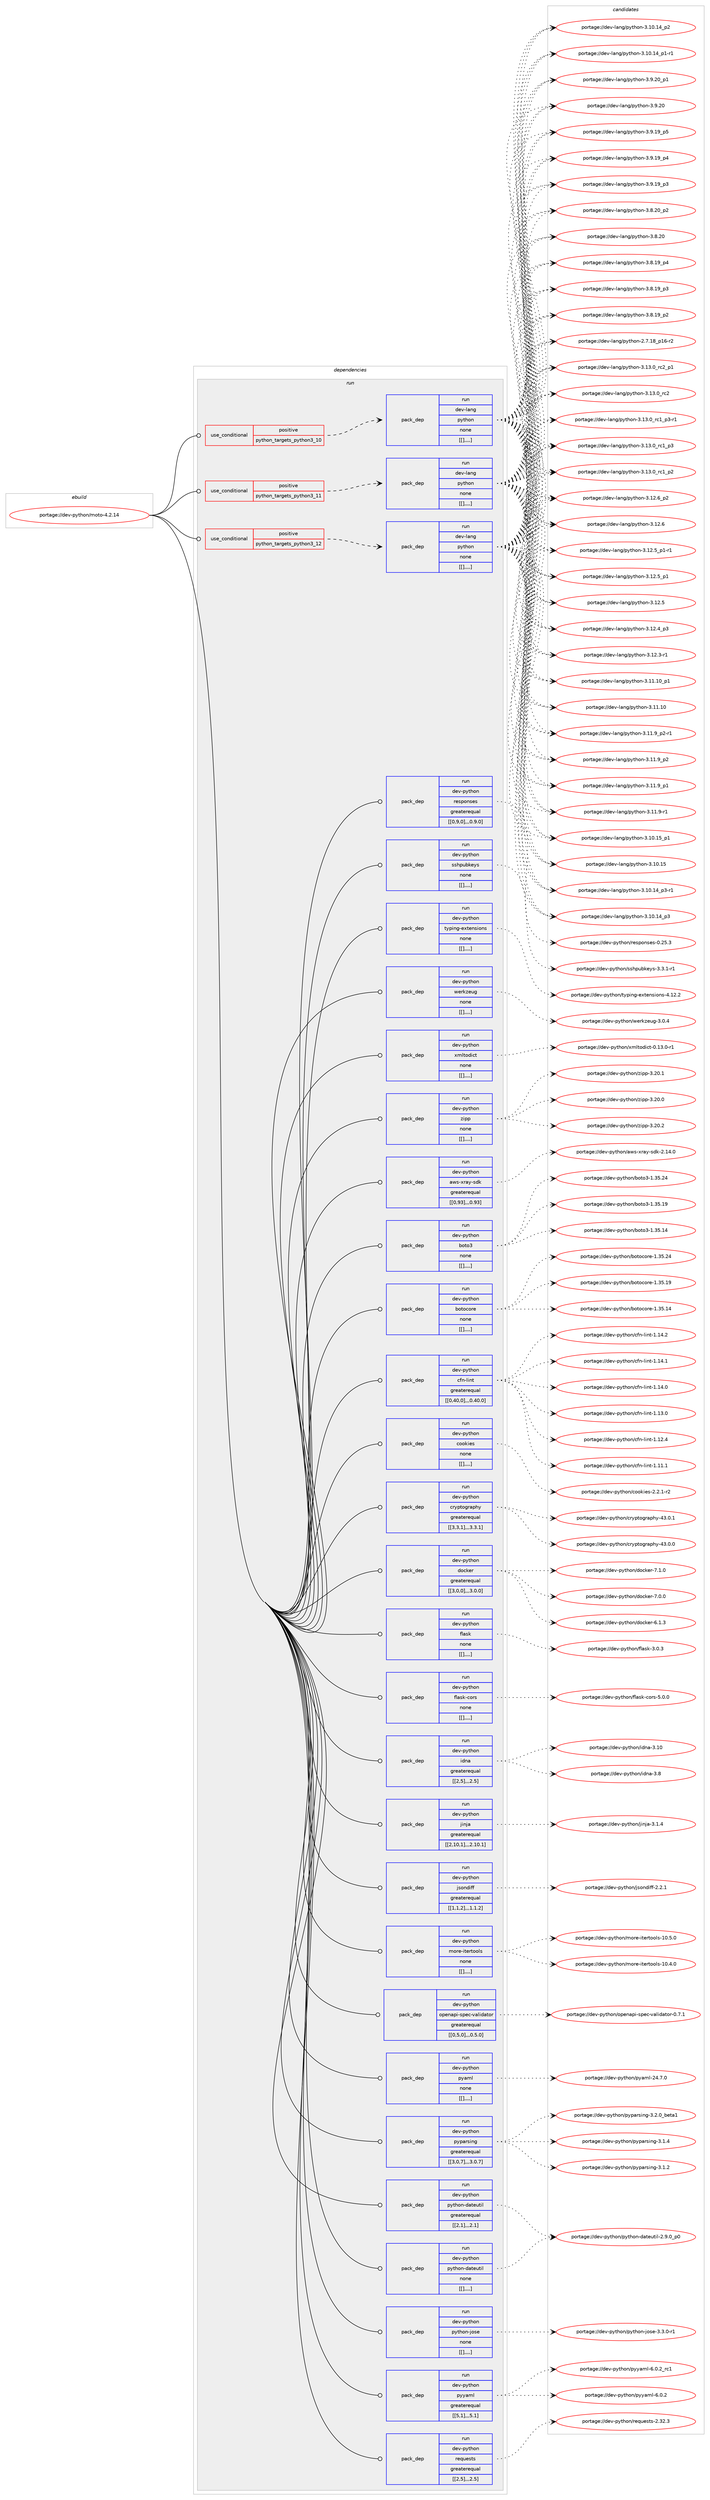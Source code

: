digraph prolog {

# *************
# Graph options
# *************

newrank=true;
concentrate=true;
compound=true;
graph [rankdir=LR,fontname=Helvetica,fontsize=10,ranksep=1.5];#, ranksep=2.5, nodesep=0.2];
edge  [arrowhead=vee];
node  [fontname=Helvetica,fontsize=10];

# **********
# The ebuild
# **********

subgraph cluster_leftcol {
color=gray;
label=<<i>ebuild</i>>;
id [label="portage://dev-python/moto-4.2.14", color=red, width=4, href="../dev-python/moto-4.2.14.svg"];
}

# ****************
# The dependencies
# ****************

subgraph cluster_midcol {
color=gray;
label=<<i>dependencies</i>>;
subgraph cluster_compile {
fillcolor="#eeeeee";
style=filled;
label=<<i>compile</i>>;
}
subgraph cluster_compileandrun {
fillcolor="#eeeeee";
style=filled;
label=<<i>compile and run</i>>;
}
subgraph cluster_run {
fillcolor="#eeeeee";
style=filled;
label=<<i>run</i>>;
subgraph cond36250 {
dependency153901 [label=<<TABLE BORDER="0" CELLBORDER="1" CELLSPACING="0" CELLPADDING="4"><TR><TD ROWSPAN="3" CELLPADDING="10">use_conditional</TD></TR><TR><TD>positive</TD></TR><TR><TD>python_targets_python3_10</TD></TR></TABLE>>, shape=none, color=red];
subgraph pack116437 {
dependency153902 [label=<<TABLE BORDER="0" CELLBORDER="1" CELLSPACING="0" CELLPADDING="4" WIDTH="220"><TR><TD ROWSPAN="6" CELLPADDING="30">pack_dep</TD></TR><TR><TD WIDTH="110">run</TD></TR><TR><TD>dev-lang</TD></TR><TR><TD>python</TD></TR><TR><TD>none</TD></TR><TR><TD>[[],,,,]</TD></TR></TABLE>>, shape=none, color=blue];
}
dependency153901:e -> dependency153902:w [weight=20,style="dashed",arrowhead="vee"];
}
id:e -> dependency153901:w [weight=20,style="solid",arrowhead="odot"];
subgraph cond36251 {
dependency153903 [label=<<TABLE BORDER="0" CELLBORDER="1" CELLSPACING="0" CELLPADDING="4"><TR><TD ROWSPAN="3" CELLPADDING="10">use_conditional</TD></TR><TR><TD>positive</TD></TR><TR><TD>python_targets_python3_11</TD></TR></TABLE>>, shape=none, color=red];
subgraph pack116438 {
dependency153904 [label=<<TABLE BORDER="0" CELLBORDER="1" CELLSPACING="0" CELLPADDING="4" WIDTH="220"><TR><TD ROWSPAN="6" CELLPADDING="30">pack_dep</TD></TR><TR><TD WIDTH="110">run</TD></TR><TR><TD>dev-lang</TD></TR><TR><TD>python</TD></TR><TR><TD>none</TD></TR><TR><TD>[[],,,,]</TD></TR></TABLE>>, shape=none, color=blue];
}
dependency153903:e -> dependency153904:w [weight=20,style="dashed",arrowhead="vee"];
}
id:e -> dependency153903:w [weight=20,style="solid",arrowhead="odot"];
subgraph cond36252 {
dependency153905 [label=<<TABLE BORDER="0" CELLBORDER="1" CELLSPACING="0" CELLPADDING="4"><TR><TD ROWSPAN="3" CELLPADDING="10">use_conditional</TD></TR><TR><TD>positive</TD></TR><TR><TD>python_targets_python3_12</TD></TR></TABLE>>, shape=none, color=red];
subgraph pack116439 {
dependency153906 [label=<<TABLE BORDER="0" CELLBORDER="1" CELLSPACING="0" CELLPADDING="4" WIDTH="220"><TR><TD ROWSPAN="6" CELLPADDING="30">pack_dep</TD></TR><TR><TD WIDTH="110">run</TD></TR><TR><TD>dev-lang</TD></TR><TR><TD>python</TD></TR><TR><TD>none</TD></TR><TR><TD>[[],,,,]</TD></TR></TABLE>>, shape=none, color=blue];
}
dependency153905:e -> dependency153906:w [weight=20,style="dashed",arrowhead="vee"];
}
id:e -> dependency153905:w [weight=20,style="solid",arrowhead="odot"];
subgraph pack116440 {
dependency153907 [label=<<TABLE BORDER="0" CELLBORDER="1" CELLSPACING="0" CELLPADDING="4" WIDTH="220"><TR><TD ROWSPAN="6" CELLPADDING="30">pack_dep</TD></TR><TR><TD WIDTH="110">run</TD></TR><TR><TD>dev-python</TD></TR><TR><TD>aws-xray-sdk</TD></TR><TR><TD>greaterequal</TD></TR><TR><TD>[[0,93],,,0.93]</TD></TR></TABLE>>, shape=none, color=blue];
}
id:e -> dependency153907:w [weight=20,style="solid",arrowhead="odot"];
subgraph pack116441 {
dependency153908 [label=<<TABLE BORDER="0" CELLBORDER="1" CELLSPACING="0" CELLPADDING="4" WIDTH="220"><TR><TD ROWSPAN="6" CELLPADDING="30">pack_dep</TD></TR><TR><TD WIDTH="110">run</TD></TR><TR><TD>dev-python</TD></TR><TR><TD>boto3</TD></TR><TR><TD>none</TD></TR><TR><TD>[[],,,,]</TD></TR></TABLE>>, shape=none, color=blue];
}
id:e -> dependency153908:w [weight=20,style="solid",arrowhead="odot"];
subgraph pack116442 {
dependency153909 [label=<<TABLE BORDER="0" CELLBORDER="1" CELLSPACING="0" CELLPADDING="4" WIDTH="220"><TR><TD ROWSPAN="6" CELLPADDING="30">pack_dep</TD></TR><TR><TD WIDTH="110">run</TD></TR><TR><TD>dev-python</TD></TR><TR><TD>botocore</TD></TR><TR><TD>none</TD></TR><TR><TD>[[],,,,]</TD></TR></TABLE>>, shape=none, color=blue];
}
id:e -> dependency153909:w [weight=20,style="solid",arrowhead="odot"];
subgraph pack116443 {
dependency153910 [label=<<TABLE BORDER="0" CELLBORDER="1" CELLSPACING="0" CELLPADDING="4" WIDTH="220"><TR><TD ROWSPAN="6" CELLPADDING="30">pack_dep</TD></TR><TR><TD WIDTH="110">run</TD></TR><TR><TD>dev-python</TD></TR><TR><TD>cfn-lint</TD></TR><TR><TD>greaterequal</TD></TR><TR><TD>[[0,40,0],,,0.40.0]</TD></TR></TABLE>>, shape=none, color=blue];
}
id:e -> dependency153910:w [weight=20,style="solid",arrowhead="odot"];
subgraph pack116444 {
dependency153911 [label=<<TABLE BORDER="0" CELLBORDER="1" CELLSPACING="0" CELLPADDING="4" WIDTH="220"><TR><TD ROWSPAN="6" CELLPADDING="30">pack_dep</TD></TR><TR><TD WIDTH="110">run</TD></TR><TR><TD>dev-python</TD></TR><TR><TD>cookies</TD></TR><TR><TD>none</TD></TR><TR><TD>[[],,,,]</TD></TR></TABLE>>, shape=none, color=blue];
}
id:e -> dependency153911:w [weight=20,style="solid",arrowhead="odot"];
subgraph pack116445 {
dependency153912 [label=<<TABLE BORDER="0" CELLBORDER="1" CELLSPACING="0" CELLPADDING="4" WIDTH="220"><TR><TD ROWSPAN="6" CELLPADDING="30">pack_dep</TD></TR><TR><TD WIDTH="110">run</TD></TR><TR><TD>dev-python</TD></TR><TR><TD>cryptography</TD></TR><TR><TD>greaterequal</TD></TR><TR><TD>[[3,3,1],,,3.3.1]</TD></TR></TABLE>>, shape=none, color=blue];
}
id:e -> dependency153912:w [weight=20,style="solid",arrowhead="odot"];
subgraph pack116446 {
dependency153913 [label=<<TABLE BORDER="0" CELLBORDER="1" CELLSPACING="0" CELLPADDING="4" WIDTH="220"><TR><TD ROWSPAN="6" CELLPADDING="30">pack_dep</TD></TR><TR><TD WIDTH="110">run</TD></TR><TR><TD>dev-python</TD></TR><TR><TD>docker</TD></TR><TR><TD>greaterequal</TD></TR><TR><TD>[[3,0,0],,,3.0.0]</TD></TR></TABLE>>, shape=none, color=blue];
}
id:e -> dependency153913:w [weight=20,style="solid",arrowhead="odot"];
subgraph pack116447 {
dependency153914 [label=<<TABLE BORDER="0" CELLBORDER="1" CELLSPACING="0" CELLPADDING="4" WIDTH="220"><TR><TD ROWSPAN="6" CELLPADDING="30">pack_dep</TD></TR><TR><TD WIDTH="110">run</TD></TR><TR><TD>dev-python</TD></TR><TR><TD>flask</TD></TR><TR><TD>none</TD></TR><TR><TD>[[],,,,]</TD></TR></TABLE>>, shape=none, color=blue];
}
id:e -> dependency153914:w [weight=20,style="solid",arrowhead="odot"];
subgraph pack116448 {
dependency153915 [label=<<TABLE BORDER="0" CELLBORDER="1" CELLSPACING="0" CELLPADDING="4" WIDTH="220"><TR><TD ROWSPAN="6" CELLPADDING="30">pack_dep</TD></TR><TR><TD WIDTH="110">run</TD></TR><TR><TD>dev-python</TD></TR><TR><TD>flask-cors</TD></TR><TR><TD>none</TD></TR><TR><TD>[[],,,,]</TD></TR></TABLE>>, shape=none, color=blue];
}
id:e -> dependency153915:w [weight=20,style="solid",arrowhead="odot"];
subgraph pack116449 {
dependency153916 [label=<<TABLE BORDER="0" CELLBORDER="1" CELLSPACING="0" CELLPADDING="4" WIDTH="220"><TR><TD ROWSPAN="6" CELLPADDING="30">pack_dep</TD></TR><TR><TD WIDTH="110">run</TD></TR><TR><TD>dev-python</TD></TR><TR><TD>idna</TD></TR><TR><TD>greaterequal</TD></TR><TR><TD>[[2,5],,,2.5]</TD></TR></TABLE>>, shape=none, color=blue];
}
id:e -> dependency153916:w [weight=20,style="solid",arrowhead="odot"];
subgraph pack116450 {
dependency153917 [label=<<TABLE BORDER="0" CELLBORDER="1" CELLSPACING="0" CELLPADDING="4" WIDTH="220"><TR><TD ROWSPAN="6" CELLPADDING="30">pack_dep</TD></TR><TR><TD WIDTH="110">run</TD></TR><TR><TD>dev-python</TD></TR><TR><TD>jinja</TD></TR><TR><TD>greaterequal</TD></TR><TR><TD>[[2,10,1],,,2.10.1]</TD></TR></TABLE>>, shape=none, color=blue];
}
id:e -> dependency153917:w [weight=20,style="solid",arrowhead="odot"];
subgraph pack116451 {
dependency153918 [label=<<TABLE BORDER="0" CELLBORDER="1" CELLSPACING="0" CELLPADDING="4" WIDTH="220"><TR><TD ROWSPAN="6" CELLPADDING="30">pack_dep</TD></TR><TR><TD WIDTH="110">run</TD></TR><TR><TD>dev-python</TD></TR><TR><TD>jsondiff</TD></TR><TR><TD>greaterequal</TD></TR><TR><TD>[[1,1,2],,,1.1.2]</TD></TR></TABLE>>, shape=none, color=blue];
}
id:e -> dependency153918:w [weight=20,style="solid",arrowhead="odot"];
subgraph pack116452 {
dependency153919 [label=<<TABLE BORDER="0" CELLBORDER="1" CELLSPACING="0" CELLPADDING="4" WIDTH="220"><TR><TD ROWSPAN="6" CELLPADDING="30">pack_dep</TD></TR><TR><TD WIDTH="110">run</TD></TR><TR><TD>dev-python</TD></TR><TR><TD>more-itertools</TD></TR><TR><TD>none</TD></TR><TR><TD>[[],,,,]</TD></TR></TABLE>>, shape=none, color=blue];
}
id:e -> dependency153919:w [weight=20,style="solid",arrowhead="odot"];
subgraph pack116453 {
dependency153920 [label=<<TABLE BORDER="0" CELLBORDER="1" CELLSPACING="0" CELLPADDING="4" WIDTH="220"><TR><TD ROWSPAN="6" CELLPADDING="30">pack_dep</TD></TR><TR><TD WIDTH="110">run</TD></TR><TR><TD>dev-python</TD></TR><TR><TD>openapi-spec-validator</TD></TR><TR><TD>greaterequal</TD></TR><TR><TD>[[0,5,0],,,0.5.0]</TD></TR></TABLE>>, shape=none, color=blue];
}
id:e -> dependency153920:w [weight=20,style="solid",arrowhead="odot"];
subgraph pack116454 {
dependency153921 [label=<<TABLE BORDER="0" CELLBORDER="1" CELLSPACING="0" CELLPADDING="4" WIDTH="220"><TR><TD ROWSPAN="6" CELLPADDING="30">pack_dep</TD></TR><TR><TD WIDTH="110">run</TD></TR><TR><TD>dev-python</TD></TR><TR><TD>pyaml</TD></TR><TR><TD>none</TD></TR><TR><TD>[[],,,,]</TD></TR></TABLE>>, shape=none, color=blue];
}
id:e -> dependency153921:w [weight=20,style="solid",arrowhead="odot"];
subgraph pack116455 {
dependency153922 [label=<<TABLE BORDER="0" CELLBORDER="1" CELLSPACING="0" CELLPADDING="4" WIDTH="220"><TR><TD ROWSPAN="6" CELLPADDING="30">pack_dep</TD></TR><TR><TD WIDTH="110">run</TD></TR><TR><TD>dev-python</TD></TR><TR><TD>pyparsing</TD></TR><TR><TD>greaterequal</TD></TR><TR><TD>[[3,0,7],,,3.0.7]</TD></TR></TABLE>>, shape=none, color=blue];
}
id:e -> dependency153922:w [weight=20,style="solid",arrowhead="odot"];
subgraph pack116456 {
dependency153923 [label=<<TABLE BORDER="0" CELLBORDER="1" CELLSPACING="0" CELLPADDING="4" WIDTH="220"><TR><TD ROWSPAN="6" CELLPADDING="30">pack_dep</TD></TR><TR><TD WIDTH="110">run</TD></TR><TR><TD>dev-python</TD></TR><TR><TD>python-dateutil</TD></TR><TR><TD>greaterequal</TD></TR><TR><TD>[[2,1],,,2.1]</TD></TR></TABLE>>, shape=none, color=blue];
}
id:e -> dependency153923:w [weight=20,style="solid",arrowhead="odot"];
subgraph pack116457 {
dependency153924 [label=<<TABLE BORDER="0" CELLBORDER="1" CELLSPACING="0" CELLPADDING="4" WIDTH="220"><TR><TD ROWSPAN="6" CELLPADDING="30">pack_dep</TD></TR><TR><TD WIDTH="110">run</TD></TR><TR><TD>dev-python</TD></TR><TR><TD>python-dateutil</TD></TR><TR><TD>none</TD></TR><TR><TD>[[],,,,]</TD></TR></TABLE>>, shape=none, color=blue];
}
id:e -> dependency153924:w [weight=20,style="solid",arrowhead="odot"];
subgraph pack116458 {
dependency153925 [label=<<TABLE BORDER="0" CELLBORDER="1" CELLSPACING="0" CELLPADDING="4" WIDTH="220"><TR><TD ROWSPAN="6" CELLPADDING="30">pack_dep</TD></TR><TR><TD WIDTH="110">run</TD></TR><TR><TD>dev-python</TD></TR><TR><TD>python-jose</TD></TR><TR><TD>none</TD></TR><TR><TD>[[],,,,]</TD></TR></TABLE>>, shape=none, color=blue];
}
id:e -> dependency153925:w [weight=20,style="solid",arrowhead="odot"];
subgraph pack116459 {
dependency153926 [label=<<TABLE BORDER="0" CELLBORDER="1" CELLSPACING="0" CELLPADDING="4" WIDTH="220"><TR><TD ROWSPAN="6" CELLPADDING="30">pack_dep</TD></TR><TR><TD WIDTH="110">run</TD></TR><TR><TD>dev-python</TD></TR><TR><TD>pyyaml</TD></TR><TR><TD>greaterequal</TD></TR><TR><TD>[[5,1],,,5.1]</TD></TR></TABLE>>, shape=none, color=blue];
}
id:e -> dependency153926:w [weight=20,style="solid",arrowhead="odot"];
subgraph pack116460 {
dependency153927 [label=<<TABLE BORDER="0" CELLBORDER="1" CELLSPACING="0" CELLPADDING="4" WIDTH="220"><TR><TD ROWSPAN="6" CELLPADDING="30">pack_dep</TD></TR><TR><TD WIDTH="110">run</TD></TR><TR><TD>dev-python</TD></TR><TR><TD>requests</TD></TR><TR><TD>greaterequal</TD></TR><TR><TD>[[2,5],,,2.5]</TD></TR></TABLE>>, shape=none, color=blue];
}
id:e -> dependency153927:w [weight=20,style="solid",arrowhead="odot"];
subgraph pack116461 {
dependency153928 [label=<<TABLE BORDER="0" CELLBORDER="1" CELLSPACING="0" CELLPADDING="4" WIDTH="220"><TR><TD ROWSPAN="6" CELLPADDING="30">pack_dep</TD></TR><TR><TD WIDTH="110">run</TD></TR><TR><TD>dev-python</TD></TR><TR><TD>responses</TD></TR><TR><TD>greaterequal</TD></TR><TR><TD>[[0,9,0],,,0.9.0]</TD></TR></TABLE>>, shape=none, color=blue];
}
id:e -> dependency153928:w [weight=20,style="solid",arrowhead="odot"];
subgraph pack116462 {
dependency153929 [label=<<TABLE BORDER="0" CELLBORDER="1" CELLSPACING="0" CELLPADDING="4" WIDTH="220"><TR><TD ROWSPAN="6" CELLPADDING="30">pack_dep</TD></TR><TR><TD WIDTH="110">run</TD></TR><TR><TD>dev-python</TD></TR><TR><TD>sshpubkeys</TD></TR><TR><TD>none</TD></TR><TR><TD>[[],,,,]</TD></TR></TABLE>>, shape=none, color=blue];
}
id:e -> dependency153929:w [weight=20,style="solid",arrowhead="odot"];
subgraph pack116463 {
dependency153930 [label=<<TABLE BORDER="0" CELLBORDER="1" CELLSPACING="0" CELLPADDING="4" WIDTH="220"><TR><TD ROWSPAN="6" CELLPADDING="30">pack_dep</TD></TR><TR><TD WIDTH="110">run</TD></TR><TR><TD>dev-python</TD></TR><TR><TD>typing-extensions</TD></TR><TR><TD>none</TD></TR><TR><TD>[[],,,,]</TD></TR></TABLE>>, shape=none, color=blue];
}
id:e -> dependency153930:w [weight=20,style="solid",arrowhead="odot"];
subgraph pack116464 {
dependency153931 [label=<<TABLE BORDER="0" CELLBORDER="1" CELLSPACING="0" CELLPADDING="4" WIDTH="220"><TR><TD ROWSPAN="6" CELLPADDING="30">pack_dep</TD></TR><TR><TD WIDTH="110">run</TD></TR><TR><TD>dev-python</TD></TR><TR><TD>werkzeug</TD></TR><TR><TD>none</TD></TR><TR><TD>[[],,,,]</TD></TR></TABLE>>, shape=none, color=blue];
}
id:e -> dependency153931:w [weight=20,style="solid",arrowhead="odot"];
subgraph pack116465 {
dependency153932 [label=<<TABLE BORDER="0" CELLBORDER="1" CELLSPACING="0" CELLPADDING="4" WIDTH="220"><TR><TD ROWSPAN="6" CELLPADDING="30">pack_dep</TD></TR><TR><TD WIDTH="110">run</TD></TR><TR><TD>dev-python</TD></TR><TR><TD>xmltodict</TD></TR><TR><TD>none</TD></TR><TR><TD>[[],,,,]</TD></TR></TABLE>>, shape=none, color=blue];
}
id:e -> dependency153932:w [weight=20,style="solid",arrowhead="odot"];
subgraph pack116466 {
dependency153933 [label=<<TABLE BORDER="0" CELLBORDER="1" CELLSPACING="0" CELLPADDING="4" WIDTH="220"><TR><TD ROWSPAN="6" CELLPADDING="30">pack_dep</TD></TR><TR><TD WIDTH="110">run</TD></TR><TR><TD>dev-python</TD></TR><TR><TD>zipp</TD></TR><TR><TD>none</TD></TR><TR><TD>[[],,,,]</TD></TR></TABLE>>, shape=none, color=blue];
}
id:e -> dependency153933:w [weight=20,style="solid",arrowhead="odot"];
}
}

# **************
# The candidates
# **************

subgraph cluster_choices {
rank=same;
color=gray;
label=<<i>candidates</i>>;

subgraph choice116437 {
color=black;
nodesep=1;
choice100101118451089711010347112121116104111110455146495146489511499509511249 [label="portage://dev-lang/python-3.13.0_rc2_p1", color=red, width=4,href="../dev-lang/python-3.13.0_rc2_p1.svg"];
choice10010111845108971101034711212111610411111045514649514648951149950 [label="portage://dev-lang/python-3.13.0_rc2", color=red, width=4,href="../dev-lang/python-3.13.0_rc2.svg"];
choice1001011184510897110103471121211161041111104551464951464895114994995112514511449 [label="portage://dev-lang/python-3.13.0_rc1_p3-r1", color=red, width=4,href="../dev-lang/python-3.13.0_rc1_p3-r1.svg"];
choice100101118451089711010347112121116104111110455146495146489511499499511251 [label="portage://dev-lang/python-3.13.0_rc1_p3", color=red, width=4,href="../dev-lang/python-3.13.0_rc1_p3.svg"];
choice100101118451089711010347112121116104111110455146495146489511499499511250 [label="portage://dev-lang/python-3.13.0_rc1_p2", color=red, width=4,href="../dev-lang/python-3.13.0_rc1_p2.svg"];
choice100101118451089711010347112121116104111110455146495046549511250 [label="portage://dev-lang/python-3.12.6_p2", color=red, width=4,href="../dev-lang/python-3.12.6_p2.svg"];
choice10010111845108971101034711212111610411111045514649504654 [label="portage://dev-lang/python-3.12.6", color=red, width=4,href="../dev-lang/python-3.12.6.svg"];
choice1001011184510897110103471121211161041111104551464950465395112494511449 [label="portage://dev-lang/python-3.12.5_p1-r1", color=red, width=4,href="../dev-lang/python-3.12.5_p1-r1.svg"];
choice100101118451089711010347112121116104111110455146495046539511249 [label="portage://dev-lang/python-3.12.5_p1", color=red, width=4,href="../dev-lang/python-3.12.5_p1.svg"];
choice10010111845108971101034711212111610411111045514649504653 [label="portage://dev-lang/python-3.12.5", color=red, width=4,href="../dev-lang/python-3.12.5.svg"];
choice100101118451089711010347112121116104111110455146495046529511251 [label="portage://dev-lang/python-3.12.4_p3", color=red, width=4,href="../dev-lang/python-3.12.4_p3.svg"];
choice100101118451089711010347112121116104111110455146495046514511449 [label="portage://dev-lang/python-3.12.3-r1", color=red, width=4,href="../dev-lang/python-3.12.3-r1.svg"];
choice10010111845108971101034711212111610411111045514649494649489511249 [label="portage://dev-lang/python-3.11.10_p1", color=red, width=4,href="../dev-lang/python-3.11.10_p1.svg"];
choice1001011184510897110103471121211161041111104551464949464948 [label="portage://dev-lang/python-3.11.10", color=red, width=4,href="../dev-lang/python-3.11.10.svg"];
choice1001011184510897110103471121211161041111104551464949465795112504511449 [label="portage://dev-lang/python-3.11.9_p2-r1", color=red, width=4,href="../dev-lang/python-3.11.9_p2-r1.svg"];
choice100101118451089711010347112121116104111110455146494946579511250 [label="portage://dev-lang/python-3.11.9_p2", color=red, width=4,href="../dev-lang/python-3.11.9_p2.svg"];
choice100101118451089711010347112121116104111110455146494946579511249 [label="portage://dev-lang/python-3.11.9_p1", color=red, width=4,href="../dev-lang/python-3.11.9_p1.svg"];
choice100101118451089711010347112121116104111110455146494946574511449 [label="portage://dev-lang/python-3.11.9-r1", color=red, width=4,href="../dev-lang/python-3.11.9-r1.svg"];
choice10010111845108971101034711212111610411111045514649484649539511249 [label="portage://dev-lang/python-3.10.15_p1", color=red, width=4,href="../dev-lang/python-3.10.15_p1.svg"];
choice1001011184510897110103471121211161041111104551464948464953 [label="portage://dev-lang/python-3.10.15", color=red, width=4,href="../dev-lang/python-3.10.15.svg"];
choice100101118451089711010347112121116104111110455146494846495295112514511449 [label="portage://dev-lang/python-3.10.14_p3-r1", color=red, width=4,href="../dev-lang/python-3.10.14_p3-r1.svg"];
choice10010111845108971101034711212111610411111045514649484649529511251 [label="portage://dev-lang/python-3.10.14_p3", color=red, width=4,href="../dev-lang/python-3.10.14_p3.svg"];
choice10010111845108971101034711212111610411111045514649484649529511250 [label="portage://dev-lang/python-3.10.14_p2", color=red, width=4,href="../dev-lang/python-3.10.14_p2.svg"];
choice100101118451089711010347112121116104111110455146494846495295112494511449 [label="portage://dev-lang/python-3.10.14_p1-r1", color=red, width=4,href="../dev-lang/python-3.10.14_p1-r1.svg"];
choice100101118451089711010347112121116104111110455146574650489511249 [label="portage://dev-lang/python-3.9.20_p1", color=red, width=4,href="../dev-lang/python-3.9.20_p1.svg"];
choice10010111845108971101034711212111610411111045514657465048 [label="portage://dev-lang/python-3.9.20", color=red, width=4,href="../dev-lang/python-3.9.20.svg"];
choice100101118451089711010347112121116104111110455146574649579511253 [label="portage://dev-lang/python-3.9.19_p5", color=red, width=4,href="../dev-lang/python-3.9.19_p5.svg"];
choice100101118451089711010347112121116104111110455146574649579511252 [label="portage://dev-lang/python-3.9.19_p4", color=red, width=4,href="../dev-lang/python-3.9.19_p4.svg"];
choice100101118451089711010347112121116104111110455146574649579511251 [label="portage://dev-lang/python-3.9.19_p3", color=red, width=4,href="../dev-lang/python-3.9.19_p3.svg"];
choice100101118451089711010347112121116104111110455146564650489511250 [label="portage://dev-lang/python-3.8.20_p2", color=red, width=4,href="../dev-lang/python-3.8.20_p2.svg"];
choice10010111845108971101034711212111610411111045514656465048 [label="portage://dev-lang/python-3.8.20", color=red, width=4,href="../dev-lang/python-3.8.20.svg"];
choice100101118451089711010347112121116104111110455146564649579511252 [label="portage://dev-lang/python-3.8.19_p4", color=red, width=4,href="../dev-lang/python-3.8.19_p4.svg"];
choice100101118451089711010347112121116104111110455146564649579511251 [label="portage://dev-lang/python-3.8.19_p3", color=red, width=4,href="../dev-lang/python-3.8.19_p3.svg"];
choice100101118451089711010347112121116104111110455146564649579511250 [label="portage://dev-lang/python-3.8.19_p2", color=red, width=4,href="../dev-lang/python-3.8.19_p2.svg"];
choice100101118451089711010347112121116104111110455046554649569511249544511450 [label="portage://dev-lang/python-2.7.18_p16-r2", color=red, width=4,href="../dev-lang/python-2.7.18_p16-r2.svg"];
dependency153902:e -> choice100101118451089711010347112121116104111110455146495146489511499509511249:w [style=dotted,weight="100"];
dependency153902:e -> choice10010111845108971101034711212111610411111045514649514648951149950:w [style=dotted,weight="100"];
dependency153902:e -> choice1001011184510897110103471121211161041111104551464951464895114994995112514511449:w [style=dotted,weight="100"];
dependency153902:e -> choice100101118451089711010347112121116104111110455146495146489511499499511251:w [style=dotted,weight="100"];
dependency153902:e -> choice100101118451089711010347112121116104111110455146495146489511499499511250:w [style=dotted,weight="100"];
dependency153902:e -> choice100101118451089711010347112121116104111110455146495046549511250:w [style=dotted,weight="100"];
dependency153902:e -> choice10010111845108971101034711212111610411111045514649504654:w [style=dotted,weight="100"];
dependency153902:e -> choice1001011184510897110103471121211161041111104551464950465395112494511449:w [style=dotted,weight="100"];
dependency153902:e -> choice100101118451089711010347112121116104111110455146495046539511249:w [style=dotted,weight="100"];
dependency153902:e -> choice10010111845108971101034711212111610411111045514649504653:w [style=dotted,weight="100"];
dependency153902:e -> choice100101118451089711010347112121116104111110455146495046529511251:w [style=dotted,weight="100"];
dependency153902:e -> choice100101118451089711010347112121116104111110455146495046514511449:w [style=dotted,weight="100"];
dependency153902:e -> choice10010111845108971101034711212111610411111045514649494649489511249:w [style=dotted,weight="100"];
dependency153902:e -> choice1001011184510897110103471121211161041111104551464949464948:w [style=dotted,weight="100"];
dependency153902:e -> choice1001011184510897110103471121211161041111104551464949465795112504511449:w [style=dotted,weight="100"];
dependency153902:e -> choice100101118451089711010347112121116104111110455146494946579511250:w [style=dotted,weight="100"];
dependency153902:e -> choice100101118451089711010347112121116104111110455146494946579511249:w [style=dotted,weight="100"];
dependency153902:e -> choice100101118451089711010347112121116104111110455146494946574511449:w [style=dotted,weight="100"];
dependency153902:e -> choice10010111845108971101034711212111610411111045514649484649539511249:w [style=dotted,weight="100"];
dependency153902:e -> choice1001011184510897110103471121211161041111104551464948464953:w [style=dotted,weight="100"];
dependency153902:e -> choice100101118451089711010347112121116104111110455146494846495295112514511449:w [style=dotted,weight="100"];
dependency153902:e -> choice10010111845108971101034711212111610411111045514649484649529511251:w [style=dotted,weight="100"];
dependency153902:e -> choice10010111845108971101034711212111610411111045514649484649529511250:w [style=dotted,weight="100"];
dependency153902:e -> choice100101118451089711010347112121116104111110455146494846495295112494511449:w [style=dotted,weight="100"];
dependency153902:e -> choice100101118451089711010347112121116104111110455146574650489511249:w [style=dotted,weight="100"];
dependency153902:e -> choice10010111845108971101034711212111610411111045514657465048:w [style=dotted,weight="100"];
dependency153902:e -> choice100101118451089711010347112121116104111110455146574649579511253:w [style=dotted,weight="100"];
dependency153902:e -> choice100101118451089711010347112121116104111110455146574649579511252:w [style=dotted,weight="100"];
dependency153902:e -> choice100101118451089711010347112121116104111110455146574649579511251:w [style=dotted,weight="100"];
dependency153902:e -> choice100101118451089711010347112121116104111110455146564650489511250:w [style=dotted,weight="100"];
dependency153902:e -> choice10010111845108971101034711212111610411111045514656465048:w [style=dotted,weight="100"];
dependency153902:e -> choice100101118451089711010347112121116104111110455146564649579511252:w [style=dotted,weight="100"];
dependency153902:e -> choice100101118451089711010347112121116104111110455146564649579511251:w [style=dotted,weight="100"];
dependency153902:e -> choice100101118451089711010347112121116104111110455146564649579511250:w [style=dotted,weight="100"];
dependency153902:e -> choice100101118451089711010347112121116104111110455046554649569511249544511450:w [style=dotted,weight="100"];
}
subgraph choice116438 {
color=black;
nodesep=1;
choice100101118451089711010347112121116104111110455146495146489511499509511249 [label="portage://dev-lang/python-3.13.0_rc2_p1", color=red, width=4,href="../dev-lang/python-3.13.0_rc2_p1.svg"];
choice10010111845108971101034711212111610411111045514649514648951149950 [label="portage://dev-lang/python-3.13.0_rc2", color=red, width=4,href="../dev-lang/python-3.13.0_rc2.svg"];
choice1001011184510897110103471121211161041111104551464951464895114994995112514511449 [label="portage://dev-lang/python-3.13.0_rc1_p3-r1", color=red, width=4,href="../dev-lang/python-3.13.0_rc1_p3-r1.svg"];
choice100101118451089711010347112121116104111110455146495146489511499499511251 [label="portage://dev-lang/python-3.13.0_rc1_p3", color=red, width=4,href="../dev-lang/python-3.13.0_rc1_p3.svg"];
choice100101118451089711010347112121116104111110455146495146489511499499511250 [label="portage://dev-lang/python-3.13.0_rc1_p2", color=red, width=4,href="../dev-lang/python-3.13.0_rc1_p2.svg"];
choice100101118451089711010347112121116104111110455146495046549511250 [label="portage://dev-lang/python-3.12.6_p2", color=red, width=4,href="../dev-lang/python-3.12.6_p2.svg"];
choice10010111845108971101034711212111610411111045514649504654 [label="portage://dev-lang/python-3.12.6", color=red, width=4,href="../dev-lang/python-3.12.6.svg"];
choice1001011184510897110103471121211161041111104551464950465395112494511449 [label="portage://dev-lang/python-3.12.5_p1-r1", color=red, width=4,href="../dev-lang/python-3.12.5_p1-r1.svg"];
choice100101118451089711010347112121116104111110455146495046539511249 [label="portage://dev-lang/python-3.12.5_p1", color=red, width=4,href="../dev-lang/python-3.12.5_p1.svg"];
choice10010111845108971101034711212111610411111045514649504653 [label="portage://dev-lang/python-3.12.5", color=red, width=4,href="../dev-lang/python-3.12.5.svg"];
choice100101118451089711010347112121116104111110455146495046529511251 [label="portage://dev-lang/python-3.12.4_p3", color=red, width=4,href="../dev-lang/python-3.12.4_p3.svg"];
choice100101118451089711010347112121116104111110455146495046514511449 [label="portage://dev-lang/python-3.12.3-r1", color=red, width=4,href="../dev-lang/python-3.12.3-r1.svg"];
choice10010111845108971101034711212111610411111045514649494649489511249 [label="portage://dev-lang/python-3.11.10_p1", color=red, width=4,href="../dev-lang/python-3.11.10_p1.svg"];
choice1001011184510897110103471121211161041111104551464949464948 [label="portage://dev-lang/python-3.11.10", color=red, width=4,href="../dev-lang/python-3.11.10.svg"];
choice1001011184510897110103471121211161041111104551464949465795112504511449 [label="portage://dev-lang/python-3.11.9_p2-r1", color=red, width=4,href="../dev-lang/python-3.11.9_p2-r1.svg"];
choice100101118451089711010347112121116104111110455146494946579511250 [label="portage://dev-lang/python-3.11.9_p2", color=red, width=4,href="../dev-lang/python-3.11.9_p2.svg"];
choice100101118451089711010347112121116104111110455146494946579511249 [label="portage://dev-lang/python-3.11.9_p1", color=red, width=4,href="../dev-lang/python-3.11.9_p1.svg"];
choice100101118451089711010347112121116104111110455146494946574511449 [label="portage://dev-lang/python-3.11.9-r1", color=red, width=4,href="../dev-lang/python-3.11.9-r1.svg"];
choice10010111845108971101034711212111610411111045514649484649539511249 [label="portage://dev-lang/python-3.10.15_p1", color=red, width=4,href="../dev-lang/python-3.10.15_p1.svg"];
choice1001011184510897110103471121211161041111104551464948464953 [label="portage://dev-lang/python-3.10.15", color=red, width=4,href="../dev-lang/python-3.10.15.svg"];
choice100101118451089711010347112121116104111110455146494846495295112514511449 [label="portage://dev-lang/python-3.10.14_p3-r1", color=red, width=4,href="../dev-lang/python-3.10.14_p3-r1.svg"];
choice10010111845108971101034711212111610411111045514649484649529511251 [label="portage://dev-lang/python-3.10.14_p3", color=red, width=4,href="../dev-lang/python-3.10.14_p3.svg"];
choice10010111845108971101034711212111610411111045514649484649529511250 [label="portage://dev-lang/python-3.10.14_p2", color=red, width=4,href="../dev-lang/python-3.10.14_p2.svg"];
choice100101118451089711010347112121116104111110455146494846495295112494511449 [label="portage://dev-lang/python-3.10.14_p1-r1", color=red, width=4,href="../dev-lang/python-3.10.14_p1-r1.svg"];
choice100101118451089711010347112121116104111110455146574650489511249 [label="portage://dev-lang/python-3.9.20_p1", color=red, width=4,href="../dev-lang/python-3.9.20_p1.svg"];
choice10010111845108971101034711212111610411111045514657465048 [label="portage://dev-lang/python-3.9.20", color=red, width=4,href="../dev-lang/python-3.9.20.svg"];
choice100101118451089711010347112121116104111110455146574649579511253 [label="portage://dev-lang/python-3.9.19_p5", color=red, width=4,href="../dev-lang/python-3.9.19_p5.svg"];
choice100101118451089711010347112121116104111110455146574649579511252 [label="portage://dev-lang/python-3.9.19_p4", color=red, width=4,href="../dev-lang/python-3.9.19_p4.svg"];
choice100101118451089711010347112121116104111110455146574649579511251 [label="portage://dev-lang/python-3.9.19_p3", color=red, width=4,href="../dev-lang/python-3.9.19_p3.svg"];
choice100101118451089711010347112121116104111110455146564650489511250 [label="portage://dev-lang/python-3.8.20_p2", color=red, width=4,href="../dev-lang/python-3.8.20_p2.svg"];
choice10010111845108971101034711212111610411111045514656465048 [label="portage://dev-lang/python-3.8.20", color=red, width=4,href="../dev-lang/python-3.8.20.svg"];
choice100101118451089711010347112121116104111110455146564649579511252 [label="portage://dev-lang/python-3.8.19_p4", color=red, width=4,href="../dev-lang/python-3.8.19_p4.svg"];
choice100101118451089711010347112121116104111110455146564649579511251 [label="portage://dev-lang/python-3.8.19_p3", color=red, width=4,href="../dev-lang/python-3.8.19_p3.svg"];
choice100101118451089711010347112121116104111110455146564649579511250 [label="portage://dev-lang/python-3.8.19_p2", color=red, width=4,href="../dev-lang/python-3.8.19_p2.svg"];
choice100101118451089711010347112121116104111110455046554649569511249544511450 [label="portage://dev-lang/python-2.7.18_p16-r2", color=red, width=4,href="../dev-lang/python-2.7.18_p16-r2.svg"];
dependency153904:e -> choice100101118451089711010347112121116104111110455146495146489511499509511249:w [style=dotted,weight="100"];
dependency153904:e -> choice10010111845108971101034711212111610411111045514649514648951149950:w [style=dotted,weight="100"];
dependency153904:e -> choice1001011184510897110103471121211161041111104551464951464895114994995112514511449:w [style=dotted,weight="100"];
dependency153904:e -> choice100101118451089711010347112121116104111110455146495146489511499499511251:w [style=dotted,weight="100"];
dependency153904:e -> choice100101118451089711010347112121116104111110455146495146489511499499511250:w [style=dotted,weight="100"];
dependency153904:e -> choice100101118451089711010347112121116104111110455146495046549511250:w [style=dotted,weight="100"];
dependency153904:e -> choice10010111845108971101034711212111610411111045514649504654:w [style=dotted,weight="100"];
dependency153904:e -> choice1001011184510897110103471121211161041111104551464950465395112494511449:w [style=dotted,weight="100"];
dependency153904:e -> choice100101118451089711010347112121116104111110455146495046539511249:w [style=dotted,weight="100"];
dependency153904:e -> choice10010111845108971101034711212111610411111045514649504653:w [style=dotted,weight="100"];
dependency153904:e -> choice100101118451089711010347112121116104111110455146495046529511251:w [style=dotted,weight="100"];
dependency153904:e -> choice100101118451089711010347112121116104111110455146495046514511449:w [style=dotted,weight="100"];
dependency153904:e -> choice10010111845108971101034711212111610411111045514649494649489511249:w [style=dotted,weight="100"];
dependency153904:e -> choice1001011184510897110103471121211161041111104551464949464948:w [style=dotted,weight="100"];
dependency153904:e -> choice1001011184510897110103471121211161041111104551464949465795112504511449:w [style=dotted,weight="100"];
dependency153904:e -> choice100101118451089711010347112121116104111110455146494946579511250:w [style=dotted,weight="100"];
dependency153904:e -> choice100101118451089711010347112121116104111110455146494946579511249:w [style=dotted,weight="100"];
dependency153904:e -> choice100101118451089711010347112121116104111110455146494946574511449:w [style=dotted,weight="100"];
dependency153904:e -> choice10010111845108971101034711212111610411111045514649484649539511249:w [style=dotted,weight="100"];
dependency153904:e -> choice1001011184510897110103471121211161041111104551464948464953:w [style=dotted,weight="100"];
dependency153904:e -> choice100101118451089711010347112121116104111110455146494846495295112514511449:w [style=dotted,weight="100"];
dependency153904:e -> choice10010111845108971101034711212111610411111045514649484649529511251:w [style=dotted,weight="100"];
dependency153904:e -> choice10010111845108971101034711212111610411111045514649484649529511250:w [style=dotted,weight="100"];
dependency153904:e -> choice100101118451089711010347112121116104111110455146494846495295112494511449:w [style=dotted,weight="100"];
dependency153904:e -> choice100101118451089711010347112121116104111110455146574650489511249:w [style=dotted,weight="100"];
dependency153904:e -> choice10010111845108971101034711212111610411111045514657465048:w [style=dotted,weight="100"];
dependency153904:e -> choice100101118451089711010347112121116104111110455146574649579511253:w [style=dotted,weight="100"];
dependency153904:e -> choice100101118451089711010347112121116104111110455146574649579511252:w [style=dotted,weight="100"];
dependency153904:e -> choice100101118451089711010347112121116104111110455146574649579511251:w [style=dotted,weight="100"];
dependency153904:e -> choice100101118451089711010347112121116104111110455146564650489511250:w [style=dotted,weight="100"];
dependency153904:e -> choice10010111845108971101034711212111610411111045514656465048:w [style=dotted,weight="100"];
dependency153904:e -> choice100101118451089711010347112121116104111110455146564649579511252:w [style=dotted,weight="100"];
dependency153904:e -> choice100101118451089711010347112121116104111110455146564649579511251:w [style=dotted,weight="100"];
dependency153904:e -> choice100101118451089711010347112121116104111110455146564649579511250:w [style=dotted,weight="100"];
dependency153904:e -> choice100101118451089711010347112121116104111110455046554649569511249544511450:w [style=dotted,weight="100"];
}
subgraph choice116439 {
color=black;
nodesep=1;
choice100101118451089711010347112121116104111110455146495146489511499509511249 [label="portage://dev-lang/python-3.13.0_rc2_p1", color=red, width=4,href="../dev-lang/python-3.13.0_rc2_p1.svg"];
choice10010111845108971101034711212111610411111045514649514648951149950 [label="portage://dev-lang/python-3.13.0_rc2", color=red, width=4,href="../dev-lang/python-3.13.0_rc2.svg"];
choice1001011184510897110103471121211161041111104551464951464895114994995112514511449 [label="portage://dev-lang/python-3.13.0_rc1_p3-r1", color=red, width=4,href="../dev-lang/python-3.13.0_rc1_p3-r1.svg"];
choice100101118451089711010347112121116104111110455146495146489511499499511251 [label="portage://dev-lang/python-3.13.0_rc1_p3", color=red, width=4,href="../dev-lang/python-3.13.0_rc1_p3.svg"];
choice100101118451089711010347112121116104111110455146495146489511499499511250 [label="portage://dev-lang/python-3.13.0_rc1_p2", color=red, width=4,href="../dev-lang/python-3.13.0_rc1_p2.svg"];
choice100101118451089711010347112121116104111110455146495046549511250 [label="portage://dev-lang/python-3.12.6_p2", color=red, width=4,href="../dev-lang/python-3.12.6_p2.svg"];
choice10010111845108971101034711212111610411111045514649504654 [label="portage://dev-lang/python-3.12.6", color=red, width=4,href="../dev-lang/python-3.12.6.svg"];
choice1001011184510897110103471121211161041111104551464950465395112494511449 [label="portage://dev-lang/python-3.12.5_p1-r1", color=red, width=4,href="../dev-lang/python-3.12.5_p1-r1.svg"];
choice100101118451089711010347112121116104111110455146495046539511249 [label="portage://dev-lang/python-3.12.5_p1", color=red, width=4,href="../dev-lang/python-3.12.5_p1.svg"];
choice10010111845108971101034711212111610411111045514649504653 [label="portage://dev-lang/python-3.12.5", color=red, width=4,href="../dev-lang/python-3.12.5.svg"];
choice100101118451089711010347112121116104111110455146495046529511251 [label="portage://dev-lang/python-3.12.4_p3", color=red, width=4,href="../dev-lang/python-3.12.4_p3.svg"];
choice100101118451089711010347112121116104111110455146495046514511449 [label="portage://dev-lang/python-3.12.3-r1", color=red, width=4,href="../dev-lang/python-3.12.3-r1.svg"];
choice10010111845108971101034711212111610411111045514649494649489511249 [label="portage://dev-lang/python-3.11.10_p1", color=red, width=4,href="../dev-lang/python-3.11.10_p1.svg"];
choice1001011184510897110103471121211161041111104551464949464948 [label="portage://dev-lang/python-3.11.10", color=red, width=4,href="../dev-lang/python-3.11.10.svg"];
choice1001011184510897110103471121211161041111104551464949465795112504511449 [label="portage://dev-lang/python-3.11.9_p2-r1", color=red, width=4,href="../dev-lang/python-3.11.9_p2-r1.svg"];
choice100101118451089711010347112121116104111110455146494946579511250 [label="portage://dev-lang/python-3.11.9_p2", color=red, width=4,href="../dev-lang/python-3.11.9_p2.svg"];
choice100101118451089711010347112121116104111110455146494946579511249 [label="portage://dev-lang/python-3.11.9_p1", color=red, width=4,href="../dev-lang/python-3.11.9_p1.svg"];
choice100101118451089711010347112121116104111110455146494946574511449 [label="portage://dev-lang/python-3.11.9-r1", color=red, width=4,href="../dev-lang/python-3.11.9-r1.svg"];
choice10010111845108971101034711212111610411111045514649484649539511249 [label="portage://dev-lang/python-3.10.15_p1", color=red, width=4,href="../dev-lang/python-3.10.15_p1.svg"];
choice1001011184510897110103471121211161041111104551464948464953 [label="portage://dev-lang/python-3.10.15", color=red, width=4,href="../dev-lang/python-3.10.15.svg"];
choice100101118451089711010347112121116104111110455146494846495295112514511449 [label="portage://dev-lang/python-3.10.14_p3-r1", color=red, width=4,href="../dev-lang/python-3.10.14_p3-r1.svg"];
choice10010111845108971101034711212111610411111045514649484649529511251 [label="portage://dev-lang/python-3.10.14_p3", color=red, width=4,href="../dev-lang/python-3.10.14_p3.svg"];
choice10010111845108971101034711212111610411111045514649484649529511250 [label="portage://dev-lang/python-3.10.14_p2", color=red, width=4,href="../dev-lang/python-3.10.14_p2.svg"];
choice100101118451089711010347112121116104111110455146494846495295112494511449 [label="portage://dev-lang/python-3.10.14_p1-r1", color=red, width=4,href="../dev-lang/python-3.10.14_p1-r1.svg"];
choice100101118451089711010347112121116104111110455146574650489511249 [label="portage://dev-lang/python-3.9.20_p1", color=red, width=4,href="../dev-lang/python-3.9.20_p1.svg"];
choice10010111845108971101034711212111610411111045514657465048 [label="portage://dev-lang/python-3.9.20", color=red, width=4,href="../dev-lang/python-3.9.20.svg"];
choice100101118451089711010347112121116104111110455146574649579511253 [label="portage://dev-lang/python-3.9.19_p5", color=red, width=4,href="../dev-lang/python-3.9.19_p5.svg"];
choice100101118451089711010347112121116104111110455146574649579511252 [label="portage://dev-lang/python-3.9.19_p4", color=red, width=4,href="../dev-lang/python-3.9.19_p4.svg"];
choice100101118451089711010347112121116104111110455146574649579511251 [label="portage://dev-lang/python-3.9.19_p3", color=red, width=4,href="../dev-lang/python-3.9.19_p3.svg"];
choice100101118451089711010347112121116104111110455146564650489511250 [label="portage://dev-lang/python-3.8.20_p2", color=red, width=4,href="../dev-lang/python-3.8.20_p2.svg"];
choice10010111845108971101034711212111610411111045514656465048 [label="portage://dev-lang/python-3.8.20", color=red, width=4,href="../dev-lang/python-3.8.20.svg"];
choice100101118451089711010347112121116104111110455146564649579511252 [label="portage://dev-lang/python-3.8.19_p4", color=red, width=4,href="../dev-lang/python-3.8.19_p4.svg"];
choice100101118451089711010347112121116104111110455146564649579511251 [label="portage://dev-lang/python-3.8.19_p3", color=red, width=4,href="../dev-lang/python-3.8.19_p3.svg"];
choice100101118451089711010347112121116104111110455146564649579511250 [label="portage://dev-lang/python-3.8.19_p2", color=red, width=4,href="../dev-lang/python-3.8.19_p2.svg"];
choice100101118451089711010347112121116104111110455046554649569511249544511450 [label="portage://dev-lang/python-2.7.18_p16-r2", color=red, width=4,href="../dev-lang/python-2.7.18_p16-r2.svg"];
dependency153906:e -> choice100101118451089711010347112121116104111110455146495146489511499509511249:w [style=dotted,weight="100"];
dependency153906:e -> choice10010111845108971101034711212111610411111045514649514648951149950:w [style=dotted,weight="100"];
dependency153906:e -> choice1001011184510897110103471121211161041111104551464951464895114994995112514511449:w [style=dotted,weight="100"];
dependency153906:e -> choice100101118451089711010347112121116104111110455146495146489511499499511251:w [style=dotted,weight="100"];
dependency153906:e -> choice100101118451089711010347112121116104111110455146495146489511499499511250:w [style=dotted,weight="100"];
dependency153906:e -> choice100101118451089711010347112121116104111110455146495046549511250:w [style=dotted,weight="100"];
dependency153906:e -> choice10010111845108971101034711212111610411111045514649504654:w [style=dotted,weight="100"];
dependency153906:e -> choice1001011184510897110103471121211161041111104551464950465395112494511449:w [style=dotted,weight="100"];
dependency153906:e -> choice100101118451089711010347112121116104111110455146495046539511249:w [style=dotted,weight="100"];
dependency153906:e -> choice10010111845108971101034711212111610411111045514649504653:w [style=dotted,weight="100"];
dependency153906:e -> choice100101118451089711010347112121116104111110455146495046529511251:w [style=dotted,weight="100"];
dependency153906:e -> choice100101118451089711010347112121116104111110455146495046514511449:w [style=dotted,weight="100"];
dependency153906:e -> choice10010111845108971101034711212111610411111045514649494649489511249:w [style=dotted,weight="100"];
dependency153906:e -> choice1001011184510897110103471121211161041111104551464949464948:w [style=dotted,weight="100"];
dependency153906:e -> choice1001011184510897110103471121211161041111104551464949465795112504511449:w [style=dotted,weight="100"];
dependency153906:e -> choice100101118451089711010347112121116104111110455146494946579511250:w [style=dotted,weight="100"];
dependency153906:e -> choice100101118451089711010347112121116104111110455146494946579511249:w [style=dotted,weight="100"];
dependency153906:e -> choice100101118451089711010347112121116104111110455146494946574511449:w [style=dotted,weight="100"];
dependency153906:e -> choice10010111845108971101034711212111610411111045514649484649539511249:w [style=dotted,weight="100"];
dependency153906:e -> choice1001011184510897110103471121211161041111104551464948464953:w [style=dotted,weight="100"];
dependency153906:e -> choice100101118451089711010347112121116104111110455146494846495295112514511449:w [style=dotted,weight="100"];
dependency153906:e -> choice10010111845108971101034711212111610411111045514649484649529511251:w [style=dotted,weight="100"];
dependency153906:e -> choice10010111845108971101034711212111610411111045514649484649529511250:w [style=dotted,weight="100"];
dependency153906:e -> choice100101118451089711010347112121116104111110455146494846495295112494511449:w [style=dotted,weight="100"];
dependency153906:e -> choice100101118451089711010347112121116104111110455146574650489511249:w [style=dotted,weight="100"];
dependency153906:e -> choice10010111845108971101034711212111610411111045514657465048:w [style=dotted,weight="100"];
dependency153906:e -> choice100101118451089711010347112121116104111110455146574649579511253:w [style=dotted,weight="100"];
dependency153906:e -> choice100101118451089711010347112121116104111110455146574649579511252:w [style=dotted,weight="100"];
dependency153906:e -> choice100101118451089711010347112121116104111110455146574649579511251:w [style=dotted,weight="100"];
dependency153906:e -> choice100101118451089711010347112121116104111110455146564650489511250:w [style=dotted,weight="100"];
dependency153906:e -> choice10010111845108971101034711212111610411111045514656465048:w [style=dotted,weight="100"];
dependency153906:e -> choice100101118451089711010347112121116104111110455146564649579511252:w [style=dotted,weight="100"];
dependency153906:e -> choice100101118451089711010347112121116104111110455146564649579511251:w [style=dotted,weight="100"];
dependency153906:e -> choice100101118451089711010347112121116104111110455146564649579511250:w [style=dotted,weight="100"];
dependency153906:e -> choice100101118451089711010347112121116104111110455046554649569511249544511450:w [style=dotted,weight="100"];
}
subgraph choice116440 {
color=black;
nodesep=1;
choice10010111845112121116104111110479711911545120114971214511510010745504649524648 [label="portage://dev-python/aws-xray-sdk-2.14.0", color=red, width=4,href="../dev-python/aws-xray-sdk-2.14.0.svg"];
dependency153907:e -> choice10010111845112121116104111110479711911545120114971214511510010745504649524648:w [style=dotted,weight="100"];
}
subgraph choice116441 {
color=black;
nodesep=1;
choice100101118451121211161041111104798111116111514549465153465052 [label="portage://dev-python/boto3-1.35.24", color=red, width=4,href="../dev-python/boto3-1.35.24.svg"];
choice100101118451121211161041111104798111116111514549465153464957 [label="portage://dev-python/boto3-1.35.19", color=red, width=4,href="../dev-python/boto3-1.35.19.svg"];
choice100101118451121211161041111104798111116111514549465153464952 [label="portage://dev-python/boto3-1.35.14", color=red, width=4,href="../dev-python/boto3-1.35.14.svg"];
dependency153908:e -> choice100101118451121211161041111104798111116111514549465153465052:w [style=dotted,weight="100"];
dependency153908:e -> choice100101118451121211161041111104798111116111514549465153464957:w [style=dotted,weight="100"];
dependency153908:e -> choice100101118451121211161041111104798111116111514549465153464952:w [style=dotted,weight="100"];
}
subgraph choice116442 {
color=black;
nodesep=1;
choice100101118451121211161041111104798111116111991111141014549465153465052 [label="portage://dev-python/botocore-1.35.24", color=red, width=4,href="../dev-python/botocore-1.35.24.svg"];
choice100101118451121211161041111104798111116111991111141014549465153464957 [label="portage://dev-python/botocore-1.35.19", color=red, width=4,href="../dev-python/botocore-1.35.19.svg"];
choice100101118451121211161041111104798111116111991111141014549465153464952 [label="portage://dev-python/botocore-1.35.14", color=red, width=4,href="../dev-python/botocore-1.35.14.svg"];
dependency153909:e -> choice100101118451121211161041111104798111116111991111141014549465153465052:w [style=dotted,weight="100"];
dependency153909:e -> choice100101118451121211161041111104798111116111991111141014549465153464957:w [style=dotted,weight="100"];
dependency153909:e -> choice100101118451121211161041111104798111116111991111141014549465153464952:w [style=dotted,weight="100"];
}
subgraph choice116443 {
color=black;
nodesep=1;
choice1001011184511212111610411111047991021104510810511011645494649524650 [label="portage://dev-python/cfn-lint-1.14.2", color=red, width=4,href="../dev-python/cfn-lint-1.14.2.svg"];
choice1001011184511212111610411111047991021104510810511011645494649524649 [label="portage://dev-python/cfn-lint-1.14.1", color=red, width=4,href="../dev-python/cfn-lint-1.14.1.svg"];
choice1001011184511212111610411111047991021104510810511011645494649524648 [label="portage://dev-python/cfn-lint-1.14.0", color=red, width=4,href="../dev-python/cfn-lint-1.14.0.svg"];
choice1001011184511212111610411111047991021104510810511011645494649514648 [label="portage://dev-python/cfn-lint-1.13.0", color=red, width=4,href="../dev-python/cfn-lint-1.13.0.svg"];
choice1001011184511212111610411111047991021104510810511011645494649504652 [label="portage://dev-python/cfn-lint-1.12.4", color=red, width=4,href="../dev-python/cfn-lint-1.12.4.svg"];
choice1001011184511212111610411111047991021104510810511011645494649494649 [label="portage://dev-python/cfn-lint-1.11.1", color=red, width=4,href="../dev-python/cfn-lint-1.11.1.svg"];
dependency153910:e -> choice1001011184511212111610411111047991021104510810511011645494649524650:w [style=dotted,weight="100"];
dependency153910:e -> choice1001011184511212111610411111047991021104510810511011645494649524649:w [style=dotted,weight="100"];
dependency153910:e -> choice1001011184511212111610411111047991021104510810511011645494649524648:w [style=dotted,weight="100"];
dependency153910:e -> choice1001011184511212111610411111047991021104510810511011645494649514648:w [style=dotted,weight="100"];
dependency153910:e -> choice1001011184511212111610411111047991021104510810511011645494649504652:w [style=dotted,weight="100"];
dependency153910:e -> choice1001011184511212111610411111047991021104510810511011645494649494649:w [style=dotted,weight="100"];
}
subgraph choice116444 {
color=black;
nodesep=1;
choice1001011184511212111610411111047991111111071051011154550465046494511450 [label="portage://dev-python/cookies-2.2.1-r2", color=red, width=4,href="../dev-python/cookies-2.2.1-r2.svg"];
dependency153911:e -> choice1001011184511212111610411111047991111111071051011154550465046494511450:w [style=dotted,weight="100"];
}
subgraph choice116445 {
color=black;
nodesep=1;
choice1001011184511212111610411111047991141211121161111031149711210412145525146484649 [label="portage://dev-python/cryptography-43.0.1", color=red, width=4,href="../dev-python/cryptography-43.0.1.svg"];
choice1001011184511212111610411111047991141211121161111031149711210412145525146484648 [label="portage://dev-python/cryptography-43.0.0", color=red, width=4,href="../dev-python/cryptography-43.0.0.svg"];
dependency153912:e -> choice1001011184511212111610411111047991141211121161111031149711210412145525146484649:w [style=dotted,weight="100"];
dependency153912:e -> choice1001011184511212111610411111047991141211121161111031149711210412145525146484648:w [style=dotted,weight="100"];
}
subgraph choice116446 {
color=black;
nodesep=1;
choice100101118451121211161041111104710011199107101114455546494648 [label="portage://dev-python/docker-7.1.0", color=red, width=4,href="../dev-python/docker-7.1.0.svg"];
choice100101118451121211161041111104710011199107101114455546484648 [label="portage://dev-python/docker-7.0.0", color=red, width=4,href="../dev-python/docker-7.0.0.svg"];
choice100101118451121211161041111104710011199107101114455446494651 [label="portage://dev-python/docker-6.1.3", color=red, width=4,href="../dev-python/docker-6.1.3.svg"];
dependency153913:e -> choice100101118451121211161041111104710011199107101114455546494648:w [style=dotted,weight="100"];
dependency153913:e -> choice100101118451121211161041111104710011199107101114455546484648:w [style=dotted,weight="100"];
dependency153913:e -> choice100101118451121211161041111104710011199107101114455446494651:w [style=dotted,weight="100"];
}
subgraph choice116447 {
color=black;
nodesep=1;
choice100101118451121211161041111104710210897115107455146484651 [label="portage://dev-python/flask-3.0.3", color=red, width=4,href="../dev-python/flask-3.0.3.svg"];
dependency153914:e -> choice100101118451121211161041111104710210897115107455146484651:w [style=dotted,weight="100"];
}
subgraph choice116448 {
color=black;
nodesep=1;
choice1001011184511212111610411111047102108971151074599111114115455346484648 [label="portage://dev-python/flask-cors-5.0.0", color=red, width=4,href="../dev-python/flask-cors-5.0.0.svg"];
dependency153915:e -> choice1001011184511212111610411111047102108971151074599111114115455346484648:w [style=dotted,weight="100"];
}
subgraph choice116449 {
color=black;
nodesep=1;
choice1001011184511212111610411111047105100110974551464948 [label="portage://dev-python/idna-3.10", color=red, width=4,href="../dev-python/idna-3.10.svg"];
choice10010111845112121116104111110471051001109745514656 [label="portage://dev-python/idna-3.8", color=red, width=4,href="../dev-python/idna-3.8.svg"];
dependency153916:e -> choice1001011184511212111610411111047105100110974551464948:w [style=dotted,weight="100"];
dependency153916:e -> choice10010111845112121116104111110471051001109745514656:w [style=dotted,weight="100"];
}
subgraph choice116450 {
color=black;
nodesep=1;
choice100101118451121211161041111104710610511010697455146494652 [label="portage://dev-python/jinja-3.1.4", color=red, width=4,href="../dev-python/jinja-3.1.4.svg"];
dependency153917:e -> choice100101118451121211161041111104710610511010697455146494652:w [style=dotted,weight="100"];
}
subgraph choice116451 {
color=black;
nodesep=1;
choice1001011184511212111610411111047106115111110100105102102455046504649 [label="portage://dev-python/jsondiff-2.2.1", color=red, width=4,href="../dev-python/jsondiff-2.2.1.svg"];
dependency153918:e -> choice1001011184511212111610411111047106115111110100105102102455046504649:w [style=dotted,weight="100"];
}
subgraph choice116452 {
color=black;
nodesep=1;
choice10010111845112121116104111110471091111141014510511610111411611111110811545494846534648 [label="portage://dev-python/more-itertools-10.5.0", color=red, width=4,href="../dev-python/more-itertools-10.5.0.svg"];
choice10010111845112121116104111110471091111141014510511610111411611111110811545494846524648 [label="portage://dev-python/more-itertools-10.4.0", color=red, width=4,href="../dev-python/more-itertools-10.4.0.svg"];
dependency153919:e -> choice10010111845112121116104111110471091111141014510511610111411611111110811545494846534648:w [style=dotted,weight="100"];
dependency153919:e -> choice10010111845112121116104111110471091111141014510511610111411611111110811545494846524648:w [style=dotted,weight="100"];
}
subgraph choice116453 {
color=black;
nodesep=1;
choice1001011184511212111610411111047111112101110971121054511511210199451189710810510097116111114454846554649 [label="portage://dev-python/openapi-spec-validator-0.7.1", color=red, width=4,href="../dev-python/openapi-spec-validator-0.7.1.svg"];
dependency153920:e -> choice1001011184511212111610411111047111112101110971121054511511210199451189710810510097116111114454846554649:w [style=dotted,weight="100"];
}
subgraph choice116454 {
color=black;
nodesep=1;
choice10010111845112121116104111110471121219710910845505246554648 [label="portage://dev-python/pyaml-24.7.0", color=red, width=4,href="../dev-python/pyaml-24.7.0.svg"];
dependency153921:e -> choice10010111845112121116104111110471121219710910845505246554648:w [style=dotted,weight="100"];
}
subgraph choice116455 {
color=black;
nodesep=1;
choice10010111845112121116104111110471121211129711411510511010345514650464895981011169749 [label="portage://dev-python/pyparsing-3.2.0_beta1", color=red, width=4,href="../dev-python/pyparsing-3.2.0_beta1.svg"];
choice100101118451121211161041111104711212111297114115105110103455146494652 [label="portage://dev-python/pyparsing-3.1.4", color=red, width=4,href="../dev-python/pyparsing-3.1.4.svg"];
choice100101118451121211161041111104711212111297114115105110103455146494650 [label="portage://dev-python/pyparsing-3.1.2", color=red, width=4,href="../dev-python/pyparsing-3.1.2.svg"];
dependency153922:e -> choice10010111845112121116104111110471121211129711411510511010345514650464895981011169749:w [style=dotted,weight="100"];
dependency153922:e -> choice100101118451121211161041111104711212111297114115105110103455146494652:w [style=dotted,weight="100"];
dependency153922:e -> choice100101118451121211161041111104711212111297114115105110103455146494650:w [style=dotted,weight="100"];
}
subgraph choice116456 {
color=black;
nodesep=1;
choice100101118451121211161041111104711212111610411111045100971161011171161051084550465746489511248 [label="portage://dev-python/python-dateutil-2.9.0_p0", color=red, width=4,href="../dev-python/python-dateutil-2.9.0_p0.svg"];
dependency153923:e -> choice100101118451121211161041111104711212111610411111045100971161011171161051084550465746489511248:w [style=dotted,weight="100"];
}
subgraph choice116457 {
color=black;
nodesep=1;
choice100101118451121211161041111104711212111610411111045100971161011171161051084550465746489511248 [label="portage://dev-python/python-dateutil-2.9.0_p0", color=red, width=4,href="../dev-python/python-dateutil-2.9.0_p0.svg"];
dependency153924:e -> choice100101118451121211161041111104711212111610411111045100971161011171161051084550465746489511248:w [style=dotted,weight="100"];
}
subgraph choice116458 {
color=black;
nodesep=1;
choice1001011184511212111610411111047112121116104111110451061111151014551465146484511449 [label="portage://dev-python/python-jose-3.3.0-r1", color=red, width=4,href="../dev-python/python-jose-3.3.0-r1.svg"];
dependency153925:e -> choice1001011184511212111610411111047112121116104111110451061111151014551465146484511449:w [style=dotted,weight="100"];
}
subgraph choice116459 {
color=black;
nodesep=1;
choice100101118451121211161041111104711212112197109108455446484650951149949 [label="portage://dev-python/pyyaml-6.0.2_rc1", color=red, width=4,href="../dev-python/pyyaml-6.0.2_rc1.svg"];
choice100101118451121211161041111104711212112197109108455446484650 [label="portage://dev-python/pyyaml-6.0.2", color=red, width=4,href="../dev-python/pyyaml-6.0.2.svg"];
dependency153926:e -> choice100101118451121211161041111104711212112197109108455446484650951149949:w [style=dotted,weight="100"];
dependency153926:e -> choice100101118451121211161041111104711212112197109108455446484650:w [style=dotted,weight="100"];
}
subgraph choice116460 {
color=black;
nodesep=1;
choice100101118451121211161041111104711410111311710111511611545504651504651 [label="portage://dev-python/requests-2.32.3", color=red, width=4,href="../dev-python/requests-2.32.3.svg"];
dependency153927:e -> choice100101118451121211161041111104711410111311710111511611545504651504651:w [style=dotted,weight="100"];
}
subgraph choice116461 {
color=black;
nodesep=1;
choice100101118451121211161041111104711410111511211111011510111545484650534651 [label="portage://dev-python/responses-0.25.3", color=red, width=4,href="../dev-python/responses-0.25.3.svg"];
dependency153928:e -> choice100101118451121211161041111104711410111511211111011510111545484650534651:w [style=dotted,weight="100"];
}
subgraph choice116462 {
color=black;
nodesep=1;
choice1001011184511212111610411111047115115104112117981071011211154551465146494511449 [label="portage://dev-python/sshpubkeys-3.3.1-r1", color=red, width=4,href="../dev-python/sshpubkeys-3.3.1-r1.svg"];
dependency153929:e -> choice1001011184511212111610411111047115115104112117981071011211154551465146494511449:w [style=dotted,weight="100"];
}
subgraph choice116463 {
color=black;
nodesep=1;
choice10010111845112121116104111110471161211121051101034510112011610111011510511111011545524649504650 [label="portage://dev-python/typing-extensions-4.12.2", color=red, width=4,href="../dev-python/typing-extensions-4.12.2.svg"];
dependency153930:e -> choice10010111845112121116104111110471161211121051101034510112011610111011510511111011545524649504650:w [style=dotted,weight="100"];
}
subgraph choice116464 {
color=black;
nodesep=1;
choice1001011184511212111610411111047119101114107122101117103455146484652 [label="portage://dev-python/werkzeug-3.0.4", color=red, width=4,href="../dev-python/werkzeug-3.0.4.svg"];
dependency153931:e -> choice1001011184511212111610411111047119101114107122101117103455146484652:w [style=dotted,weight="100"];
}
subgraph choice116465 {
color=black;
nodesep=1;
choice100101118451121211161041111104712010910811611110010599116454846495146484511449 [label="portage://dev-python/xmltodict-0.13.0-r1", color=red, width=4,href="../dev-python/xmltodict-0.13.0-r1.svg"];
dependency153932:e -> choice100101118451121211161041111104712010910811611110010599116454846495146484511449:w [style=dotted,weight="100"];
}
subgraph choice116466 {
color=black;
nodesep=1;
choice100101118451121211161041111104712210511211245514650484650 [label="portage://dev-python/zipp-3.20.2", color=red, width=4,href="../dev-python/zipp-3.20.2.svg"];
choice100101118451121211161041111104712210511211245514650484649 [label="portage://dev-python/zipp-3.20.1", color=red, width=4,href="../dev-python/zipp-3.20.1.svg"];
choice100101118451121211161041111104712210511211245514650484648 [label="portage://dev-python/zipp-3.20.0", color=red, width=4,href="../dev-python/zipp-3.20.0.svg"];
dependency153933:e -> choice100101118451121211161041111104712210511211245514650484650:w [style=dotted,weight="100"];
dependency153933:e -> choice100101118451121211161041111104712210511211245514650484649:w [style=dotted,weight="100"];
dependency153933:e -> choice100101118451121211161041111104712210511211245514650484648:w [style=dotted,weight="100"];
}
}

}
